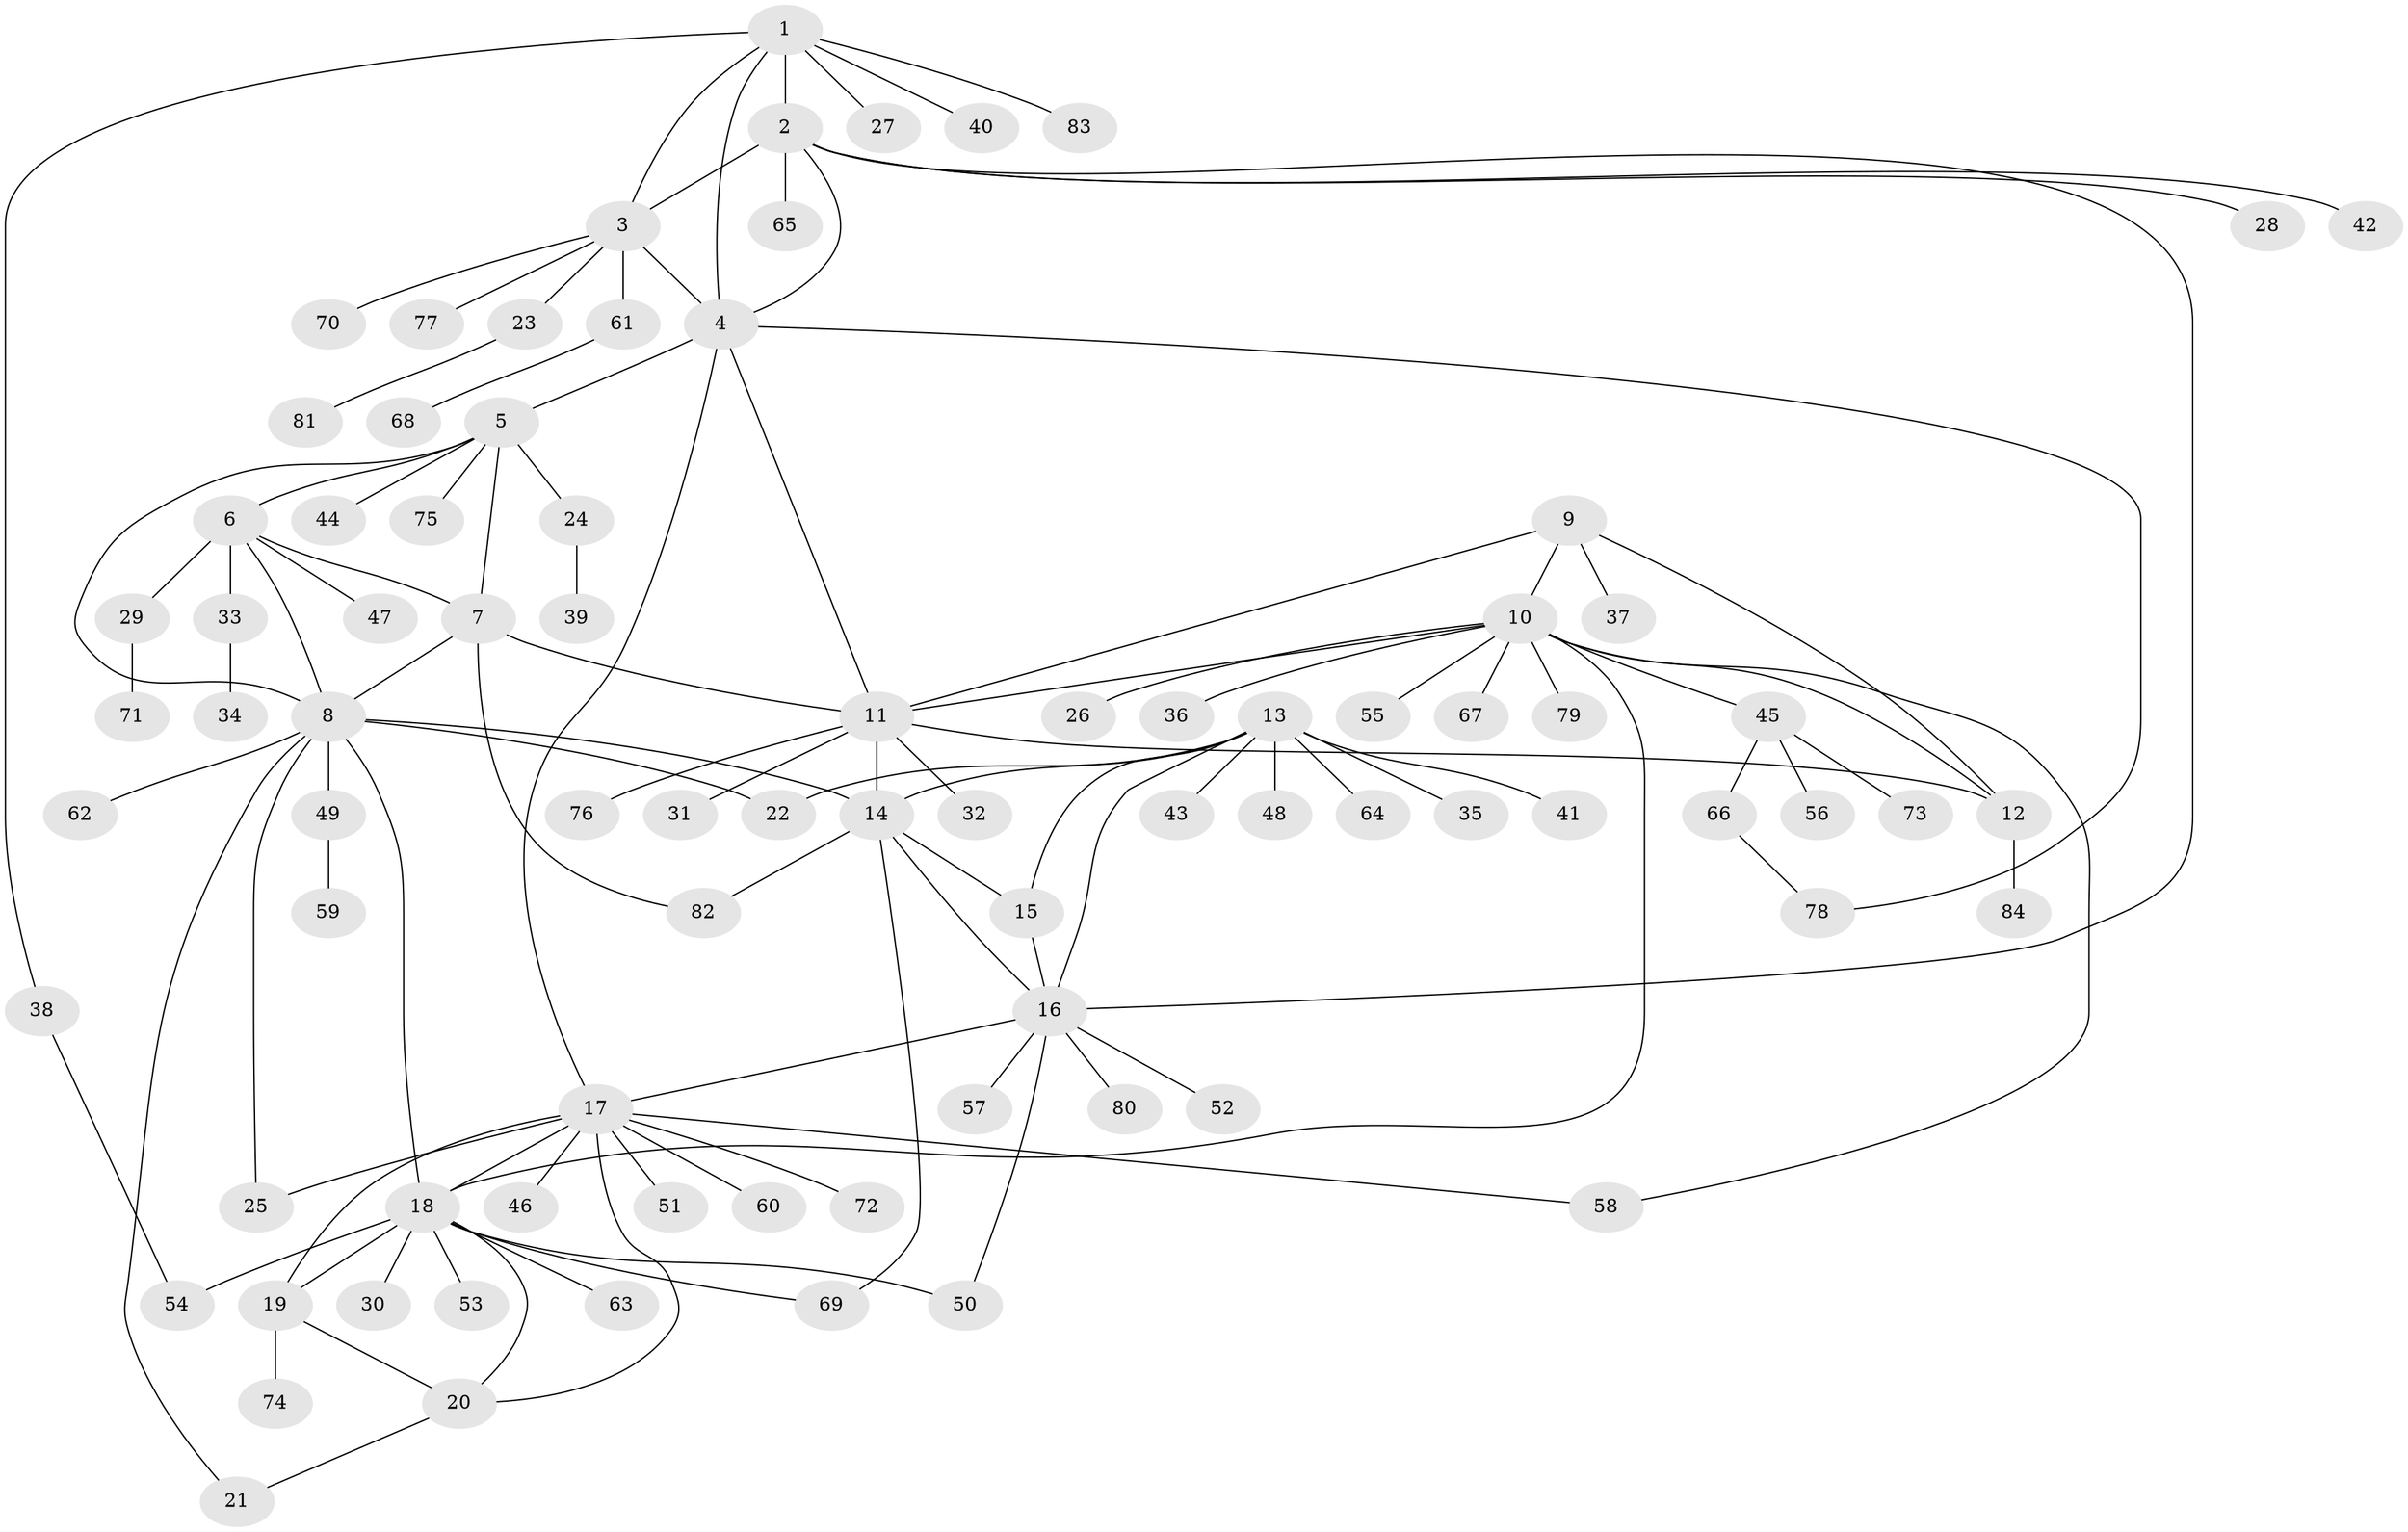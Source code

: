 // Generated by graph-tools (version 1.1) at 2025/16/03/09/25 04:16:02]
// undirected, 84 vertices, 113 edges
graph export_dot {
graph [start="1"]
  node [color=gray90,style=filled];
  1;
  2;
  3;
  4;
  5;
  6;
  7;
  8;
  9;
  10;
  11;
  12;
  13;
  14;
  15;
  16;
  17;
  18;
  19;
  20;
  21;
  22;
  23;
  24;
  25;
  26;
  27;
  28;
  29;
  30;
  31;
  32;
  33;
  34;
  35;
  36;
  37;
  38;
  39;
  40;
  41;
  42;
  43;
  44;
  45;
  46;
  47;
  48;
  49;
  50;
  51;
  52;
  53;
  54;
  55;
  56;
  57;
  58;
  59;
  60;
  61;
  62;
  63;
  64;
  65;
  66;
  67;
  68;
  69;
  70;
  71;
  72;
  73;
  74;
  75;
  76;
  77;
  78;
  79;
  80;
  81;
  82;
  83;
  84;
  1 -- 2;
  1 -- 3;
  1 -- 4;
  1 -- 27;
  1 -- 38;
  1 -- 40;
  1 -- 83;
  2 -- 3;
  2 -- 4;
  2 -- 16;
  2 -- 28;
  2 -- 42;
  2 -- 65;
  3 -- 4;
  3 -- 23;
  3 -- 61;
  3 -- 70;
  3 -- 77;
  4 -- 5;
  4 -- 11;
  4 -- 17;
  4 -- 78;
  5 -- 6;
  5 -- 7;
  5 -- 8;
  5 -- 24;
  5 -- 44;
  5 -- 75;
  6 -- 7;
  6 -- 8;
  6 -- 29;
  6 -- 33;
  6 -- 47;
  7 -- 8;
  7 -- 11;
  7 -- 82;
  8 -- 14;
  8 -- 18;
  8 -- 21;
  8 -- 22;
  8 -- 25;
  8 -- 49;
  8 -- 62;
  9 -- 10;
  9 -- 11;
  9 -- 12;
  9 -- 37;
  10 -- 11;
  10 -- 12;
  10 -- 18;
  10 -- 26;
  10 -- 36;
  10 -- 45;
  10 -- 55;
  10 -- 58;
  10 -- 67;
  10 -- 79;
  11 -- 12;
  11 -- 14;
  11 -- 31;
  11 -- 32;
  11 -- 76;
  12 -- 84;
  13 -- 14;
  13 -- 15;
  13 -- 16;
  13 -- 22;
  13 -- 35;
  13 -- 41;
  13 -- 43;
  13 -- 48;
  13 -- 64;
  14 -- 15;
  14 -- 16;
  14 -- 69;
  14 -- 82;
  15 -- 16;
  16 -- 17;
  16 -- 50;
  16 -- 52;
  16 -- 57;
  16 -- 80;
  17 -- 18;
  17 -- 19;
  17 -- 20;
  17 -- 25;
  17 -- 46;
  17 -- 51;
  17 -- 58;
  17 -- 60;
  17 -- 72;
  18 -- 19;
  18 -- 20;
  18 -- 30;
  18 -- 50;
  18 -- 53;
  18 -- 54;
  18 -- 63;
  18 -- 69;
  19 -- 20;
  19 -- 74;
  20 -- 21;
  23 -- 81;
  24 -- 39;
  29 -- 71;
  33 -- 34;
  38 -- 54;
  45 -- 56;
  45 -- 66;
  45 -- 73;
  49 -- 59;
  61 -- 68;
  66 -- 78;
}
